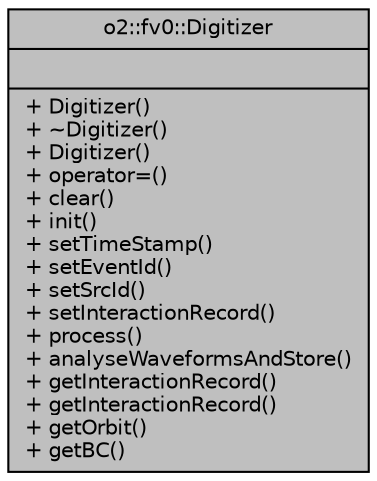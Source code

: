digraph "o2::fv0::Digitizer"
{
 // INTERACTIVE_SVG=YES
  bgcolor="transparent";
  edge [fontname="Helvetica",fontsize="10",labelfontname="Helvetica",labelfontsize="10"];
  node [fontname="Helvetica",fontsize="10",shape=record];
  Node1 [label="{o2::fv0::Digitizer\n||+ Digitizer()\l+ ~Digitizer()\l+ Digitizer()\l+ operator=()\l+ clear()\l+ init()\l+ setTimeStamp()\l+ setEventId()\l+ setSrcId()\l+ setInteractionRecord()\l+ process()\l+ analyseWaveformsAndStore()\l+ getInteractionRecord()\l+ getInteractionRecord()\l+ getOrbit()\l+ getBC()\l}",height=0.2,width=0.4,color="black", fillcolor="grey75", style="filled", fontcolor="black"];
}
